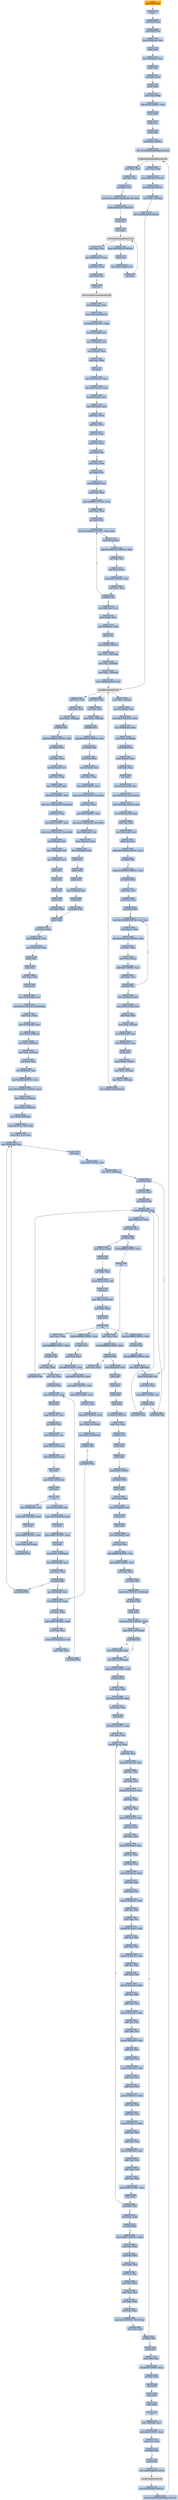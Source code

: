 digraph G {
node[shape=rectangle,style=filled,fillcolor=lightsteelblue,color=lightsteelblue]
bgcolor="transparent"
a0x00518253call_0x00518258[label="start\ncall 0x00518258",color="lightgrey",fillcolor="orange"];
a0x00518258pusha_[label="0x00518258\npusha "];
a0x00518259call_0x005182ad[label="0x00518259\ncall 0x005182ad"];
a0x005182adcall_0x00517e10[label="0x005182ad\ncall 0x00517e10"];
a0x00517e10movl_0x4esp__eax[label="0x00517e10\nmovl 0x4(%esp), %eax"];
a0x00517e14pushl_eax[label="0x00517e14\npushl %eax"];
a0x00517e15movl_0x4esp__eax[label="0x00517e15\nmovl 0x4(%esp), %eax"];
a0x00517e19pushl_eax[label="0x00517e19\npushl %eax"];
a0x00517e1acall_0x00517b10[label="0x00517e1a\ncall 0x00517b10"];
a0x00517b10pushl_ebp[label="0x00517b10\npushl %ebp"];
a0x00517b11movl_esp_ebp[label="0x00517b11\nmovl %esp, %ebp"];
a0x00517b13subl_0x18UINT8_esp[label="0x00517b13\nsubl $0x18<UINT8>, %esp"];
a0x00517b16pushl_ebx[label="0x00517b16\npushl %ebx"];
a0x00517b17pushl_esi[label="0x00517b17\npushl %esi"];
a0x00517b18pushl_edi[label="0x00517b18\npushl %edi"];
a0x00517b19pushl_0x0UINT8[label="0x00517b19\npushl $0x0<UINT8>"];
a0x00517b1bcall_GetModuleHandleA_kernel32_dll[label="0x00517b1b\ncall GetModuleHandleA@kernel32.dll"];
GetModuleHandleA_kernel32_dll[label="GetModuleHandleA@kernel32.dll",color="lightgrey",fillcolor="lightgrey"];
a0x00517b21movl_eax_edi[label="0x00517b21\nmovl %eax, %edi"];
a0x00517b23pushl_0xd440UINT32[label="0x00517b23\npushl $0xd440<UINT32>"];
a0x00517b28pushl_0x40UINT8[label="0x00517b28\npushl $0x40<UINT8>"];
a0x00517b2amovl_edi__24ebp_[label="0x00517b2a\nmovl %edi, -24(%ebp)"];
a0x00517b2dcall_LocalAlloc_kernel32_dll[label="0x00517b2d\ncall LocalAlloc@kernel32.dll"];
LocalAlloc_kernel32_dll[label="LocalAlloc@kernel32.dll",color="lightgrey",fillcolor="lightgrey"];
a0x00517b33movl_eax__4ebp_[label="0x00517b33\nmovl %eax, -4(%ebp)"];
a0x00517b36movl_0xcebp__eax[label="0x00517b36\nmovl 0xc(%ebp), %eax"];
a0x00517b39movl_0x1UINT32_ebx[label="0x00517b39\nmovl $0x1<UINT32>, %ebx"];
a0x00517b3eleal__1018eax__edx[label="0x00517b3e\nleal -1018(%eax), %edx"];
a0x00517b44movl_edx_0xcebp_[label="0x00517b44\nmovl %edx, 0xc(%ebp)"];
a0x00517b47jmp_0x00517b4c[label="0x00517b47\njmp 0x00517b4c"];
a0x00517b4cmovl__4edx__eax[label="0x00517b4c\nmovl -4(%edx), %eax"];
a0x00517b4fsubl_ebx_eax[label="0x00517b4f\nsubl %ebx, %eax"];
a0x00517b51incl_ebx[label="0x00517b51\nincl %ebx"];
a0x00517b52leal_eaxeax4__ecx[label="0x00517b52\nleal (%eax,%eax,4), %ecx"];
a0x00517b55movl_0x8edxecx8__eax[label="0x00517b55\nmovl 0x8(%edx,%ecx,8), %eax"];
a0x00517b59movl_0xcedxecx8__esi[label="0x00517b59\nmovl 0xc(%edx,%ecx,8), %esi"];
a0x00517b5dleal_edxecx8__edx[label="0x00517b5d\nleal (%edx,%ecx,8), %edx"];
a0x00517b60addl_esi_eax[label="0x00517b60\naddl %esi, %eax"];
a0x00517b62leal_esiedi__ecx[label="0x00517b62\nleal (%esi,%edi), %ecx"];
a0x00517b65addl_edi_eax[label="0x00517b65\naddl %edi, %eax"];
a0x00517b67cmpl_0x529398UINT32_ecx[label="0x00517b67\ncmpl $0x529398<UINT32>, %ecx"];
a0x00517b6dja_0x00517b49[label="0x00517b6d\nja 0x00517b49"];
a0x00517b6fcmpl_0x529398UINT32_eax[label="0x00517b6f\ncmpl $0x529398<UINT32>, %eax"];
a0x00517b74jbe_0x00517b49[label="0x00517b74\njbe 0x00517b49"];
a0x00517b76cmpl_eax_ecx[label="0x00517b76\ncmpl %eax, %ecx"];
a0x00517b78movl_ecx_esi[label="0x00517b78\nmovl %ecx, %esi"];
a0x00517b7ajae_0x00517b95[label="0x00517b7a\njae 0x00517b95"];
a0x00517b7cimull_0x19660dUINT32_esi_esi[label="0x00517b7c\nimull $0x19660d<UINT32>, %esi, %esi"];
a0x00517b82movl_ecx__ebx[label="0x00517b82\nmovl (%ecx), %ebx"];
a0x00517b84addl_0x3c6ef375UINT32_esi[label="0x00517b84\naddl $0x3c6ef375<UINT32>, %esi"];
a0x00517b8axorl_esi_ebx[label="0x00517b8a\nxorl %esi, %ebx"];
a0x00517b8cmovl_ebx_ecx_[label="0x00517b8c\nmovl %ebx, (%ecx)"];
a0x00517b8eaddl_0x4UINT8_ecx[label="0x00517b8e\naddl $0x4<UINT8>, %ecx"];
a0x00517b91cmpl_eax_ecx[label="0x00517b91\ncmpl %eax, %ecx"];
a0x00517b93jb_0x00517b7c[label="0x00517b93\njb 0x00517b7c"];
a0x00517b95movl_0xcedx__ebx[label="0x00517b95\nmovl 0xc(%edx), %ebx"];
a0x00517b98movl_ebxedi__edx[label="0x00517b98\nmovl (%ebx,%edi), %edx"];
a0x00517b9baddl_edi_ebx[label="0x00517b9b\naddl %edi, %ebx"];
a0x00517b9dmovl_edx__8ebp_[label="0x00517b9d\nmovl %edx, -8(%ebp)"];
a0x00517ba0movl_0x4ebx__esi[label="0x00517ba0\nmovl 0x4(%ebx), %esi"];
a0x00517ba3movl_0x8ebx__eax[label="0x00517ba3\nmovl 0x8(%ebx), %eax"];
a0x00517ba6pushl_esi[label="0x00517ba6\npushl %esi"];
a0x00517ba7pushl_0x40UINT8[label="0x00517ba7\npushl $0x40<UINT8>"];
a0x00517ba9movl_esi__12ebp_[label="0x00517ba9\nmovl %esi, -12(%ebp)"];
a0x00517bacmovl_eax__20ebp_[label="0x00517bac\nmovl %eax, -20(%ebp)"];
a0x00517bafcall_LocalAlloc_kernel32_dll[label="0x00517baf\ncall LocalAlloc@kernel32.dll"];
a0x00517bb5movl_eax_edi[label="0x00517bb5\nmovl %eax, %edi"];
a0x00517bb7testl_edi_edi[label="0x00517bb7\ntestl %edi, %edi"];
a0x00517bb9movl_edi__16ebp_[label="0x00517bb9\nmovl %edi, -16(%ebp)"];
a0x00517bbcje_0x00517bc6[label="0x00517bbc\nje 0x00517bc6"];
a0x00517bbecmpl_0x10000UINT32_esi[label="0x00517bbe\ncmpl $0x10000<UINT32>, %esi"];
a0x00517bc4jbe_0x00517bd7[label="0x00517bc4\njbe 0x00517bd7"];
a0x00517bd7movl_esi_ecx[label="0x00517bd7\nmovl %esi, %ecx"];
a0x00517bd9leal_0xcebx__esi[label="0x00517bd9\nleal 0xc(%ebx), %esi"];
a0x00517bdcmovl_ecx_edx[label="0x00517bdc\nmovl %ecx, %edx"];
a0x00517bdemovl__12ebp__eax[label="0x00517bde\nmovl -12(%ebp), %eax"];
a0x00517be1shrl_0x2UINT8_ecx[label="0x00517be1\nshrl $0x2<UINT8>, %ecx"];
a0x00517be4repz_movsl_ds_esi__es_edi_[label="0x00517be4\nrepz movsl %ds:(%esi), %es:(%edi)"];
a0x00517be6movl_edx_ecx[label="0x00517be6\nmovl %edx, %ecx"];
a0x00517be8andl_0x3UINT8_ecx[label="0x00517be8\nandl $0x3<UINT8>, %ecx"];
a0x00517bebrepz_movsb_ds_esi__es_edi_[label="0x00517beb\nrepz movsb %ds:(%esi), %es:(%edi)"];
a0x00517bedmovl__8ebp__esi[label="0x00517bed\nmovl -8(%ebp), %esi"];
a0x00517bf0movl__16ebp__edi[label="0x00517bf0\nmovl -16(%ebp), %edi"];
a0x00517bf3movl__4ebp__ecx[label="0x00517bf3\nmovl -4(%ebp), %ecx"];
a0x00517bf6pushl_esi[label="0x00517bf6\npushl %esi"];
a0x00517bf7pushl_ebx[label="0x00517bf7\npushl %ebx"];
a0x00517bf8pushl_eax[label="0x00517bf8\npushl %eax"];
a0x00517bf9pushl_edi[label="0x00517bf9\npushl %edi"];
a0x00517bfacall_0x005179b0[label="0x00517bfa\ncall 0x005179b0"];
a0x005179b0pushl_ebp[label="0x005179b0\npushl %ebp"];
a0x005179b1movl_esp_ebp[label="0x005179b1\nmovl %esp, %ebp"];
a0x005179b3movl_0x8ebp__eax[label="0x005179b3\nmovl 0x8(%ebp), %eax"];
a0x005179b6movl_0xcebp__edx[label="0x005179b6\nmovl 0xc(%ebp), %edx"];
a0x005179b9pushl_ebx[label="0x005179b9\npushl %ebx"];
a0x005179bapushl_esi[label="0x005179ba\npushl %esi"];
a0x005179bbmovl_ecx_esi[label="0x005179bb\nmovl %ecx, %esi"];
a0x005179bdpushl_edi[label="0x005179bd\npushl %edi"];
a0x005179bemovl_0x10ebp__ecx[label="0x005179be\nmovl 0x10(%ebp), %ecx"];
a0x005179c1movl_0xfeeUINT32_0x10ebp_[label="0x005179c1\nmovl $0xfee<UINT32>, 0x10(%ebp)"];
a0x005179c8movl_eax_esi_[label="0x005179c8\nmovl %eax, (%esi)"];
a0x005179camovl_0x14ebp__eax[label="0x005179ca\nmovl 0x14(%ebp), %eax"];
a0x005179cdmovl_edx_0x8esi_[label="0x005179cd\nmovl %edx, 0x8(%esi)"];
a0x005179d0movl_ecx_0x4esi_[label="0x005179d0\nmovl %ecx, 0x4(%esi)"];
a0x005179d3movl_eax_0xcesi_[label="0x005179d3\nmovl %eax, 0xc(%esi)"];
a0x005179d6xorl_edx_edx[label="0x005179d6\nxorl %edx, %edx"];
a0x005179d8leal_0x18esi__edi[label="0x005179d8\nleal 0x18(%esi), %edi"];
a0x005179dbmovl_0x3fbUINT32_ecx[label="0x005179db\nmovl $0x3fb<UINT32>, %ecx"];
a0x005179e0movl_0x20202020UINT32_eax[label="0x005179e0\nmovl $0x20202020<UINT32>, %eax"];
a0x005179e5movl_edx_0x14esi_[label="0x005179e5\nmovl %edx, 0x14(%esi)"];
a0x005179e8movl_edx_0x10esi_[label="0x005179e8\nmovl %edx, 0x10(%esi)"];
a0x005179ebmovl_edx_0x8ebp_[label="0x005179eb\nmovl %edx, 0x8(%ebp)"];
a0x005179eerepz_stosl_eax_es_edi_[label="0x005179ee\nrepz stosl %eax, %es:(%edi)"];
a0x005179f0stosw_ax_es_edi_[label="0x005179f0\nstosw %ax, %es:(%edi)"];
a0x005179f2movl_0x8ebp__eax[label="0x005179f2\nmovl 0x8(%ebp), %eax"];
a0x005179f5shrl_eax[label="0x005179f5\nshrl %eax"];
a0x005179f7testb_0x1UINT8_ah[label="0x005179f7\ntestb $0x1<UINT8>, %ah"];
a0x005179famovl_eax_0x8ebp_[label="0x005179fa\nmovl %eax, 0x8(%ebp)"];
a0x005179fdjne_0x00517a15[label="0x005179fd\njne 0x00517a15"];
a0x005179ffmovl_esi_ecx[label="0x005179ff\nmovl %esi, %ecx"];
a0x00517a01call_0x00517ad0[label="0x00517a01\ncall 0x00517ad0"];
a0x00517ad0movl_0x14ecx__eax[label="0x00517ad0\nmovl 0x14(%ecx), %eax"];
a0x00517ad3movl_0x8ecx__edx[label="0x00517ad3\nmovl 0x8(%ecx), %edx"];
a0x00517ad6cmpl_edx_eax[label="0x00517ad6\ncmpl %edx, %eax"];
a0x00517ad8jb_0x00517ade[label="0x00517ad8\njb 0x00517ade"];
a0x00517ademovl_ecx__edx[label="0x00517ade\nmovl (%ecx), %edx"];
a0x00517ae0pushl_ebx[label="0x00517ae0\npushl %ebx"];
a0x00517ae1xorl_ebx_ebx[label="0x00517ae1\nxorl %ebx, %ebx"];
a0x00517ae3movb_eaxedx__bl[label="0x00517ae3\nmovb (%eax,%edx), %bl"];
a0x00517ae6incl_eax[label="0x00517ae6\nincl %eax"];
a0x00517ae7movl_eax_0x14ecx_[label="0x00517ae7\nmovl %eax, 0x14(%ecx)"];
a0x00517aeamovl_ebx_eax[label="0x00517aea\nmovl %ebx, %eax"];
a0x00517aecpopl_ebx[label="0x00517aec\npopl %ebx"];
a0x00517aedret[label="0x00517aed\nret"];
a0x00517a06cmpl_0xffffffffUINT8_eax[label="0x00517a06\ncmpl $0xffffffff<UINT8>, %eax"];
a0x00517a09je_0x00517abf[label="0x00517a09\nje 0x00517abf"];
a0x00517a0forb_0xffffffffUINT8_ah[label="0x00517a0f\norb $0xffffffff<UINT8>, %ah"];
a0x00517a12movl_eax_0x8ebp_[label="0x00517a12\nmovl %eax, 0x8(%ebp)"];
a0x00517a15movb_0x8ebp__al[label="0x00517a15\nmovb 0x8(%ebp), %al"];
a0x00517a18movl_esi_ecx[label="0x00517a18\nmovl %esi, %ecx"];
a0x00517a1atestb_0x1UINT8_al[label="0x00517a1a\ntestb $0x1<UINT8>, %al"];
a0x00517a1cje_0x00517a49[label="0x00517a1c\nje 0x00517a49"];
a0x00517a1ecall_0x00517ad0[label="0x00517a1e\ncall 0x00517ad0"];
a0x00517a23movl_eax_ebx[label="0x00517a23\nmovl %eax, %ebx"];
a0x00517a25cmpl_0xffffffffUINT8_ebx[label="0x00517a25\ncmpl $0xffffffff<UINT8>, %ebx"];
a0x00517a28je_0x00517abf[label="0x00517a28\nje 0x00517abf"];
a0x00517a2emovl_ebx_edx[label="0x00517a2e\nmovl %ebx, %edx"];
a0x00517a30movl_esi_ecx[label="0x00517a30\nmovl %esi, %ecx"];
a0x00517a32call_0x00517af0[label="0x00517a32\ncall 0x00517af0"];
a0x00517af0movl_0x10ecx__eax[label="0x00517af0\nmovl 0x10(%ecx), %eax"];
a0x00517af3pushl_esi[label="0x00517af3\npushl %esi"];
a0x00517af4cmpl_0xcecx__eax[label="0x00517af4\ncmpl 0xc(%ecx), %eax"];
a0x00517af7jae_0x00517b06[label="0x00517af7\njae 0x00517b06"];
a0x00517af9movl_0x4ecx__esi[label="0x00517af9\nmovl 0x4(%ecx), %esi"];
a0x00517afcmovb_dl_esieax_[label="0x00517afc\nmovb %dl, (%esi,%eax)"];
a0x00517affmovl_0x10ecx__eax[label="0x00517aff\nmovl 0x10(%ecx), %eax"];
a0x00517b02incl_eax[label="0x00517b02\nincl %eax"];
a0x00517b03movl_eax_0x10ecx_[label="0x00517b03\nmovl %eax, 0x10(%ecx)"];
a0x00517b06popl_esi[label="0x00517b06\npopl %esi"];
a0x00517b07ret[label="0x00517b07\nret"];
a0x00517a37movl_0x10ebp__eax[label="0x00517a37\nmovl 0x10(%ebp), %eax"];
a0x00517a3amovb_bl_0x18esieax_[label="0x00517a3a\nmovb %bl, 0x18(%esi,%eax)"];
a0x00517a3eincl_eax[label="0x00517a3e\nincl %eax"];
a0x00517a3fandl_0xfffUINT32_eax[label="0x00517a3f\nandl $0xfff<UINT32>, %eax"];
a0x00517a44movl_eax_0x10ebp_[label="0x00517a44\nmovl %eax, 0x10(%ebp)"];
a0x00517a47jmp_0x005179f2[label="0x00517a47\njmp 0x005179f2"];
a0x00517a49call_0x00517ad0[label="0x00517a49\ncall 0x00517ad0"];
a0x00517a4emovl_eax_ebx[label="0x00517a4e\nmovl %eax, %ebx"];
a0x00517a50cmpl_0xffffffffUINT8_ebx[label="0x00517a50\ncmpl $0xffffffff<UINT8>, %ebx"];
a0x00517a53je_0x00517abf[label="0x00517a53\nje 0x00517abf"];
a0x00517a55movl_esi_ecx[label="0x00517a55\nmovl %esi, %ecx"];
a0x00517a57call_0x00517ad0[label="0x00517a57\ncall 0x00517ad0"];
a0x00517a5ccmpl_0xffffffffUINT8_eax[label="0x00517a5c\ncmpl $0xffffffff<UINT8>, %eax"];
a0x00517a5fje_0x00517abf[label="0x00517a5f\nje 0x00517abf"];
a0x00517a61movl_eax_ecx[label="0x00517a61\nmovl %eax, %ecx"];
a0x00517a63andl_0xfUINT8_eax[label="0x00517a63\nandl $0xf<UINT8>, %eax"];
a0x00517a66andl_0xf0UINT32_ecx[label="0x00517a66\nandl $0xf0<UINT32>, %ecx"];
a0x00517a6cmovl_0x0UINT32_edi[label="0x00517a6c\nmovl $0x0<UINT32>, %edi"];
a0x00517a71shll_0x4UINT8_ecx[label="0x00517a71\nshll $0x4<UINT8>, %ecx"];
a0x00517a74orl_ecx_ebx[label="0x00517a74\norl %ecx, %ebx"];
a0x00517a76addl_0x2UINT8_eax[label="0x00517a76\naddl $0x2<UINT8>, %eax"];
a0x00517a79movl_ebx_0xcebp_[label="0x00517a79\nmovl %ebx, 0xc(%ebp)"];
a0x00517a7cmovl_eax_0x14ebp_[label="0x00517a7c\nmovl %eax, 0x14(%ebp)"];
a0x00517a7fjs_0x005179f2[label="0x00517a7f\njs 0x005179f2"];
a0x00517a85jmp_0x00517a8a[label="0x00517a85\njmp 0x00517a8a"];
a0x00517a8aleal_ediebx__edx[label="0x00517a8a\nleal (%edi,%ebx), %edx"];
a0x00517a8dxorl_ebx_ebx[label="0x00517a8d\nxorl %ebx, %ebx"];
a0x00517a8fandl_0xfffUINT32_edx[label="0x00517a8f\nandl $0xfff<UINT32>, %edx"];
a0x00517a95movl_esi_ecx[label="0x00517a95\nmovl %esi, %ecx"];
a0x00517a97movb_0x18edxesi__bl[label="0x00517a97\nmovb 0x18(%edx,%esi), %bl"];
a0x00517a9bmovl_ebx_edx[label="0x00517a9b\nmovl %ebx, %edx"];
a0x00517a9dcall_0x00517af0[label="0x00517a9d\ncall 0x00517af0"];
a0x00517aa2movl_0x10ebp__eax[label="0x00517aa2\nmovl 0x10(%ebp), %eax"];
a0x00517aa5movb_bl_0x18esieax_[label="0x00517aa5\nmovb %bl, 0x18(%esi,%eax)"];
a0x00517aa9incl_eax[label="0x00517aa9\nincl %eax"];
a0x00517aaaandl_0xfffUINT32_eax[label="0x00517aaa\nandl $0xfff<UINT32>, %eax"];
a0x00517aafincl_edi[label="0x00517aaf\nincl %edi"];
a0x00517ab0movl_eax_0x10ebp_[label="0x00517ab0\nmovl %eax, 0x10(%ebp)"];
a0x00517ab3movl_0x14ebp__eax[label="0x00517ab3\nmovl 0x14(%ebp), %eax"];
a0x00517ab6cmpl_eax_edi[label="0x00517ab6\ncmpl %eax, %edi"];
a0x00517ab8jle_0x00517a87[label="0x00517ab8\njle 0x00517a87"];
a0x00517a87movl_0xcebp__ebx[label="0x00517a87\nmovl 0xc(%ebp), %ebx"];
a0x00517abajmp_0x005179f2[label="0x00517aba\njmp 0x005179f2"];
a0x00517adaorl_0xffffffffUINT8_eax[label="0x00517ada\norl $0xffffffff<UINT8>, %eax"];
a0x00517addret[label="0x00517add\nret"];
a0x00517abfmovl_0x10esi__eax[label="0x00517abf\nmovl 0x10(%esi), %eax"];
a0x00517ac2popl_edi[label="0x00517ac2\npopl %edi"];
a0x00517ac3popl_esi[label="0x00517ac3\npopl %esi"];
a0x00517ac4popl_ebx[label="0x00517ac4\npopl %ebx"];
a0x00517ac5popl_ebp[label="0x00517ac5\npopl %ebp"];
a0x00517ac6ret_0x10UINT16[label="0x00517ac6\nret $0x10<UINT16>"];
a0x00517bffcmpl_esi_eax[label="0x00517bff\ncmpl %esi, %eax"];
a0x00517c01je_0x00517c14[label="0x00517c01\nje 0x00517c14"];
a0x00517c14pushl_esi[label="0x00517c14\npushl %esi"];
a0x00517c15pushl_ebx[label="0x00517c15\npushl %ebx"];
a0x00517c16pushl_0x0UINT8[label="0x00517c16\npushl $0x0<UINT8>"];
a0x00517c18call_0x00517895[label="0x00517c18\ncall 0x00517895"];
a0x00517895pushl_ebp[label="0x00517895\npushl %ebp"];
a0x00517896movl_esp_ebp[label="0x00517896\nmovl %esp, %ebp"];
a0x00517898movl_0xcebp__ecx[label="0x00517898\nmovl 0xc(%ebp), %ecx"];
a0x0051789bpushl_esi[label="0x0051789b\npushl %esi"];
a0x0051789cpushl_edi[label="0x0051789c\npushl %edi"];
a0x0051789dmovl_0x8ebp__edi[label="0x0051789d\nmovl 0x8(%ebp), %edi"];
a0x005178a0movl_edi_esi[label="0x005178a0\nmovl %edi, %esi"];
a0x005178a2andl_0xffffUINT32_esi[label="0x005178a2\nandl $0xffff<UINT32>, %esi"];
a0x005178a8shrl_0x10UINT8_edi[label="0x005178a8\nshrl $0x10<UINT8>, %edi"];
a0x005178abtestl_ecx_ecx[label="0x005178ab\ntestl %ecx, %ecx"];
a0x005178adjne_0x005178b7[label="0x005178ad\njne 0x005178b7"];
a0x005178b7cmpl_0x0UINT8_0x10ebp_[label="0x005178b7\ncmpl $0x0<UINT8>, 0x10(%ebp)"];
a0x005178bbjbe_0x005179a3[label="0x005178bb\njbe 0x005179a3"];
a0x005178c1pushl_ebx[label="0x005178c1\npushl %ebx"];
a0x005178c2movl_0x15b0UINT32_edx[label="0x005178c2\nmovl $0x15b0<UINT32>, %edx"];
a0x005178c7cmpl_edx_0x10ebp_[label="0x005178c7\ncmpl %edx, 0x10(%ebp)"];
a0x005178cajae_0x005178cf[label="0x005178ca\njae 0x005178cf"];
a0x005178cfsubl_edx_0x10ebp_[label="0x005178cf\nsubl %edx, 0x10(%ebp)"];
a0x005178d2cmpl_0x10UINT8_edx[label="0x005178d2\ncmpl $0x10<UINT8>, %edx"];
a0x005178d5jl_0x00517972[label="0x005178d5\njl 0x00517972"];
a0x005178dbmovl_edx_eax[label="0x005178db\nmovl %edx, %eax"];
a0x005178ddshrl_0x4UINT8_eax[label="0x005178dd\nshrl $0x4<UINT8>, %eax"];
a0x005178e0movl_eax_ebx[label="0x005178e0\nmovl %eax, %ebx"];
a0x005178e2negl_ebx[label="0x005178e2\nnegl %ebx"];
a0x005178e4shll_0x4UINT8_ebx[label="0x005178e4\nshll $0x4<UINT8>, %ebx"];
a0x005178e7addl_ebx_edx[label="0x005178e7\naddl %ebx, %edx"];
a0x005178e9movzbl_ecx__ebx[label="0x005178e9\nmovzbl (%ecx), %ebx"];
a0x005178ecaddl_ebx_esi[label="0x005178ec\naddl %ebx, %esi"];
a0x005178eemovzbl_0x1ecx__ebx[label="0x005178ee\nmovzbl 0x1(%ecx), %ebx"];
a0x005178f2addl_esi_edi[label="0x005178f2\naddl %esi, %edi"];
a0x005178f4addl_ebx_esi[label="0x005178f4\naddl %ebx, %esi"];
a0x005178f6movzbl_0x2ecx__ebx[label="0x005178f6\nmovzbl 0x2(%ecx), %ebx"];
a0x005178faaddl_esi_edi[label="0x005178fa\naddl %esi, %edi"];
a0x005178fcaddl_ebx_esi[label="0x005178fc\naddl %ebx, %esi"];
a0x005178femovzbl_0x3ecx__ebx[label="0x005178fe\nmovzbl 0x3(%ecx), %ebx"];
a0x00517902addl_esi_edi[label="0x00517902\naddl %esi, %edi"];
a0x00517904addl_ebx_esi[label="0x00517904\naddl %ebx, %esi"];
a0x00517906movzbl_0x4ecx__ebx[label="0x00517906\nmovzbl 0x4(%ecx), %ebx"];
a0x0051790aaddl_esi_edi[label="0x0051790a\naddl %esi, %edi"];
a0x0051790caddl_ebx_esi[label="0x0051790c\naddl %ebx, %esi"];
a0x0051790emovzbl_0x5ecx__ebx[label="0x0051790e\nmovzbl 0x5(%ecx), %ebx"];
a0x00517912addl_esi_edi[label="0x00517912\naddl %esi, %edi"];
a0x00517914addl_ebx_esi[label="0x00517914\naddl %ebx, %esi"];
a0x00517916movzbl_0x6ecx__ebx[label="0x00517916\nmovzbl 0x6(%ecx), %ebx"];
a0x0051791aaddl_esi_edi[label="0x0051791a\naddl %esi, %edi"];
a0x0051791caddl_ebx_esi[label="0x0051791c\naddl %ebx, %esi"];
a0x0051791emovzbl_0x7ecx__ebx[label="0x0051791e\nmovzbl 0x7(%ecx), %ebx"];
a0x00517922addl_esi_edi[label="0x00517922\naddl %esi, %edi"];
a0x00517924addl_ebx_esi[label="0x00517924\naddl %ebx, %esi"];
a0x00517926movzbl_0x8ecx__ebx[label="0x00517926\nmovzbl 0x8(%ecx), %ebx"];
a0x0051792aaddl_esi_edi[label="0x0051792a\naddl %esi, %edi"];
a0x0051792caddl_ebx_esi[label="0x0051792c\naddl %ebx, %esi"];
a0x0051792emovzbl_0x9ecx__ebx[label="0x0051792e\nmovzbl 0x9(%ecx), %ebx"];
a0x00517932addl_esi_edi[label="0x00517932\naddl %esi, %edi"];
a0x00517934addl_ebx_esi[label="0x00517934\naddl %ebx, %esi"];
a0x00517936movzbl_0xaecx__ebx[label="0x00517936\nmovzbl 0xa(%ecx), %ebx"];
a0x0051793aaddl_esi_edi[label="0x0051793a\naddl %esi, %edi"];
a0x0051793caddl_ebx_esi[label="0x0051793c\naddl %ebx, %esi"];
a0x0051793emovzbl_0xbecx__ebx[label="0x0051793e\nmovzbl 0xb(%ecx), %ebx"];
a0x00517942addl_esi_edi[label="0x00517942\naddl %esi, %edi"];
a0x00517944addl_ebx_esi[label="0x00517944\naddl %ebx, %esi"];
a0x00517946movzbl_0xcecx__ebx[label="0x00517946\nmovzbl 0xc(%ecx), %ebx"];
a0x0051794aaddl_esi_edi[label="0x0051794a\naddl %esi, %edi"];
a0x0051794caddl_ebx_esi[label="0x0051794c\naddl %ebx, %esi"];
a0x0051794emovzbl_0xdecx__ebx[label="0x0051794e\nmovzbl 0xd(%ecx), %ebx"];
a0x00517952addl_esi_edi[label="0x00517952\naddl %esi, %edi"];
a0x00517954addl_ebx_esi[label="0x00517954\naddl %ebx, %esi"];
a0x00517956movzbl_0xeecx__ebx[label="0x00517956\nmovzbl 0xe(%ecx), %ebx"];
a0x0051795aaddl_esi_edi[label="0x0051795a\naddl %esi, %edi"];
a0x0051795caddl_ebx_esi[label="0x0051795c\naddl %ebx, %esi"];
a0x0051795emovzbl_0xfecx__ebx[label="0x0051795e\nmovzbl 0xf(%ecx), %ebx"];
a0x00517962addl_esi_edi[label="0x00517962\naddl %esi, %edi"];
a0x00517964addl_ebx_esi[label="0x00517964\naddl %ebx, %esi"];
a0x00517966addl_esi_edi[label="0x00517966\naddl %esi, %edi"];
a0x00517968addl_0x10UINT8_ecx[label="0x00517968\naddl $0x10<UINT8>, %ecx"];
a0x0051796bdecl_eax[label="0x0051796b\ndecl %eax"];
a0x0051796cjne_0x005178e9[label="0x0051796c\njne 0x005178e9"];
a0x00517972testl_edx_edx[label="0x00517972\ntestl %edx, %edx"];
a0x00517974je_0x00517981[label="0x00517974\nje 0x00517981"];
a0x00517981movl_0xfff1UINT32_ebx[label="0x00517981\nmovl $0xfff1<UINT32>, %ebx"];
a0x00517986movl_esi_eax[label="0x00517986\nmovl %esi, %eax"];
a0x00517988xorl_edx_edx[label="0x00517988\nxorl %edx, %edx"];
a0x0051798amovl_ebx_esi[label="0x0051798a\nmovl %ebx, %esi"];
a0x0051798cdivl_esi_eax[label="0x0051798c\ndivl %esi, %eax"];
a0x0051798emovl_edi_eax[label="0x0051798e\nmovl %edi, %eax"];
a0x00517990movl_edx_esi[label="0x00517990\nmovl %edx, %esi"];
a0x00517992xorl_edx_edx[label="0x00517992\nxorl %edx, %edx"];
a0x00517994divl_ebx_eax[label="0x00517994\ndivl %ebx, %eax"];
a0x00517996cmpl_0x0UINT8_0x10ebp_[label="0x00517996\ncmpl $0x0<UINT8>, 0x10(%ebp)"];
a0x0051799amovl_edx_edi[label="0x0051799a\nmovl %edx, %edi"];
a0x0051799cja_0x005178c2[label="0x0051799c\nja 0x005178c2"];
a0x005178ccmovl_0x10ebp__edx[label="0x005178cc\nmovl 0x10(%ebp), %edx"];
a0x005179a2popl_ebx[label="0x005179a2\npopl %ebx"];
a0x005179a3movl_edi_eax[label="0x005179a3\nmovl %edi, %eax"];
a0x005179a5shll_0x10UINT8_eax[label="0x005179a5\nshll $0x10<UINT8>, %eax"];
a0x005179a8orl_esi_eax[label="0x005179a8\norl %esi, %eax"];
a0x005179aapopl_edi[label="0x005179aa\npopl %edi"];
a0x005179abpopl_esi[label="0x005179ab\npopl %esi"];
a0x005179acpopl_ebp[label="0x005179ac\npopl %ebp"];
a0x005179adret[label="0x005179ad\nret"];
a0x00517c1dmovl__20ebp__ecx[label="0x00517c1d\nmovl -20(%ebp), %ecx"];
a0x00517c20addl_0xcUINT8_esp[label="0x00517c20\naddl $0xc<UINT8>, %esp"];
a0x00517c23cmpl_ecx_eax[label="0x00517c23\ncmpl %ecx, %eax"];
a0x00517c25je_0x00517c38[label="0x00517c25\nje 0x00517c38"];
a0x00517c38pushl_edi[label="0x00517c38\npushl %edi"];
a0x00517c39call_LocalFree_kernel32_dll[label="0x00517c39\ncall LocalFree@kernel32.dll"];
LocalFree_kernel32_dll[label="LocalFree@kernel32.dll",color="lightgrey",fillcolor="lightgrey"];
a0x00517c3fpushl_0x529388UINT32[label="0x00517c3f\npushl $0x529388<UINT32>"];
a0x00517c44call_GetModuleHandleA_kernel32_dll[label="0x00517c44\ncall GetModuleHandleA@kernel32.dll"];
a0x00517c4amovl_eax_esi[label="0x00517c4a\nmovl %eax, %esi"];
a0x00517c4ctestl_esi_esi[label="0x00517c4c\ntestl %esi, %esi"];
a0x00517c4ejne_0x00517c5e[label="0x00517c4e\njne 0x00517c5e"];
a0x00517c5emovl_GetProcAddress_kernel32_dll_ebx[label="0x00517c5e\nmovl GetProcAddress@kernel32.dll, %ebx"];
a0x00517c64pushl_0x529370UINT32[label="0x00517c64\npushl $0x529370<UINT32>"];
a0x00517c69pushl_esi[label="0x00517c69\npushl %esi"];
a0x00517c6acall_ebx[label="0x00517c6a\ncall %ebx"];
GetProcAddress_kernel32_dll[label="GetProcAddress@kernel32.dll",color="lightgrey",fillcolor="lightgrey"];
a0x00517c6cpushl_0x52935cUINT32[label="0x00517c6c\npushl $0x52935c<UINT32>"];
a0x00517c71pushl_esi[label="0x00517c71\npushl %esi"];
a0x00517c72movl_eax_0x0052a710[label="0x00517c72\nmovl %eax, 0x0052a710"];
a0x00517c77call_ebx[label="0x00517c77\ncall %ebx"];
a0x00517c79movl_eax_esi[label="0x00517c79\nmovl %eax, %esi"];
a0x00517c7bmovl_0x0052a710_eax[label="0x00517c7b\nmovl 0x0052a710, %eax"];
a0x00517c80testl_eax_eax[label="0x00517c80\ntestl %eax, %eax"];
a0x00517c82jne_0x00517c95[label="0x00517c82\njne 0x00517c95"];
a0x00517c95call_esi[label="0x00517c95\ncall %esi"];
GetCurrentProcess_kernel32_dll[label="GetCurrentProcess@kernel32.dll",color="lightgrey",fillcolor="lightgrey"];
a0x00517c97movl_0x8ebp__ebx[label="0x00517c97\nmovl 0x8(%ebp), %ebx"];
a0x00517c9amovl_eax_0x0052a72c[label="0x00517c9a\nmovl %eax, 0x0052a72c"];
a0x00517c9fmovl_0x3UINT32_edx[label="0x00517c9f\nmovl $0x3<UINT32>, %edx"];
a0x00517ca4movl_0xcebp__ecx[label="0x00517ca4\nmovl 0xc(%ebp), %ecx"];
a0x00517ca7movl__24ebp__esi[label="0x00517ca7\nmovl -24(%ebp), %esi"];
a0x00517caamovl__4ecx__eax[label="0x00517caa\nmovl -4(%ecx), %eax"];
a0x00517cadsubl_edx_eax[label="0x00517cad\nsubl %edx, %eax"];
a0x00517cafincl_edx[label="0x00517caf\nincl %edx"];
a0x00517cb0leal_eaxeax4__eax[label="0x00517cb0\nleal (%eax,%eax,4), %eax"];
a0x00517cb3leal_ecxeax8__eax[label="0x00517cb3\nleal (%ecx,%eax,8), %eax"];
a0x00517cb6movl_0xceax__ecx[label="0x00517cb6\nmovl 0xc(%eax), %ecx"];
a0x00517cb9movl_0x8eax__eax[label="0x00517cb9\nmovl 0x8(%eax), %eax"];
a0x00517cbcaddl_ecx_eax[label="0x00517cbc\naddl %ecx, %eax"];
a0x00517cbeaddl_esi_ecx[label="0x00517cbe\naddl %esi, %ecx"];
a0x00517cc0addl_esi_eax[label="0x00517cc0\naddl %esi, %eax"];
a0x00517cc2cmpl_ebx_ecx[label="0x00517cc2\ncmpl %ebx, %ecx"];
a0x00517cc4jae_0x00517ca4[label="0x00517cc4\njae 0x00517ca4"];
a0x00517cc6cmpl_eax_ebx[label="0x00517cc6\ncmpl %eax, %ebx"];
a0x00517cc8jae_0x00517ca4[label="0x00517cc8\njae 0x00517ca4"];
a0x00517ccaleal_0xcebx__ecx[label="0x00517cca\nleal 0xc(%ebx), %ecx"];
a0x00517ccdmovl_ebx_edx[label="0x00517ccd\nmovl %ebx, %edx"];
a0x00517ccfandl_0xfffffffcUINT8_ecx[label="0x00517ccf\nandl $0xfffffffc<UINT8>, %ecx"];
a0x00517cd2cmpl_eax_ecx[label="0x00517cd2\ncmpl %eax, %ecx"];
a0x00517cd4jae_0x00517cef[label="0x00517cd4\njae 0x00517cef"];
a0x00517cd6imull_0x19660dUINT32_edx_edx[label="0x00517cd6\nimull $0x19660d<UINT32>, %edx, %edx"];
a0x00517cdcmovl_ecx__esi[label="0x00517cdc\nmovl (%ecx), %esi"];
a0x00517cdeaddl_0x3c6ef375UINT32_edx[label="0x00517cde\naddl $0x3c6ef375<UINT32>, %edx"];
a0x00517ce4xorl_edx_esi[label="0x00517ce4\nxorl %edx, %esi"];
a0x00517ce6movl_esi_ecx_[label="0x00517ce6\nmovl %esi, (%ecx)"];
a0x00517ce8addl_0x4UINT8_ecx[label="0x00517ce8\naddl $0x4<UINT8>, %ecx"];
a0x00517cebcmpl_eax_ecx[label="0x00517ceb\ncmpl %eax, %ecx"];
a0x00517cedjb_0x00517cd6[label="0x00517ced\njb 0x00517cd6"];
a0x00517cefmovl_0x4ebx__esi[label="0x00517cef\nmovl 0x4(%ebx), %esi"];
a0x00517cf2movl_ebx__ecx[label="0x00517cf2\nmovl (%ebx), %ecx"];
a0x00517cf4movl_0x8ebx__edx[label="0x00517cf4\nmovl 0x8(%ebx), %edx"];
a0x00517cf7pushl_esi[label="0x00517cf7\npushl %esi"];
a0x00517cf8pushl_0x40UINT8[label="0x00517cf8\npushl $0x40<UINT8>"];
a0x00517cfamovl_ecx_0x8ebp_[label="0x00517cfa\nmovl %ecx, 0x8(%ebp)"];
a0x00517cfdmovl_esi__24ebp_[label="0x00517cfd\nmovl %esi, -24(%ebp)"];
a0x00517d00movl_edx__16ebp_[label="0x00517d00\nmovl %edx, -16(%ebp)"];
a0x00517d03call_LocalAlloc_kernel32_dll[label="0x00517d03\ncall LocalAlloc@kernel32.dll"];
a0x00517d09movl_eax_edi[label="0x00517d09\nmovl %eax, %edi"];
a0x00517d0btestl_edi_edi[label="0x00517d0b\ntestl %edi, %edi"];
a0x00517d0dmovl_edi__20ebp_[label="0x00517d0d\nmovl %edi, -20(%ebp)"];
a0x00517d10je_0x00517d1a[label="0x00517d10\nje 0x00517d1a"];
a0x00517d12cmpl_0x10000UINT32_esi[label="0x00517d12\ncmpl $0x10000<UINT32>, %esi"];
a0x00517d18jbe_0x00517d2b[label="0x00517d18\njbe 0x00517d2b"];
a0x00517d2bmovl_esi_ecx[label="0x00517d2b\nmovl %esi, %ecx"];
a0x00517d2dleal_0xcebx__esi[label="0x00517d2d\nleal 0xc(%ebx), %esi"];
a0x00517d30movl_ecx_eax[label="0x00517d30\nmovl %ecx, %eax"];
a0x00517d32shrl_0x2UINT8_ecx[label="0x00517d32\nshrl $0x2<UINT8>, %ecx"];
a0x00517d35repz_movsl_ds_esi__es_edi_[label="0x00517d35\nrepz movsl %ds:(%esi), %es:(%edi)"];
a0x00517d37movl_eax_ecx[label="0x00517d37\nmovl %eax, %ecx"];
a0x00517d39andl_0x3UINT8_ecx[label="0x00517d39\nandl $0x3<UINT8>, %ecx"];
a0x00517d3crepz_movsb_ds_esi__es_edi_[label="0x00517d3c\nrepz movsb %ds:(%esi), %es:(%edi)"];
a0x00517d3emovl_0x8ebp__esi[label="0x00517d3e\nmovl 0x8(%ebp), %esi"];
a0x00517d41movl__24ebp__ecx[label="0x00517d41\nmovl -24(%ebp), %ecx"];
a0x00517d44movl__20ebp__edi[label="0x00517d44\nmovl -20(%ebp), %edi"];
a0x00517d47pushl_esi[label="0x00517d47\npushl %esi"];
a0x00517d48pushl_ebx[label="0x00517d48\npushl %ebx"];
a0x00517d49pushl_ecx[label="0x00517d49\npushl %ecx"];
a0x00517d4amovl__4ebp__ecx[label="0x00517d4a\nmovl -4(%ebp), %ecx"];
a0x00517d4dpushl_edi[label="0x00517d4d\npushl %edi"];
a0x00517d4ecall_0x005179b0[label="0x00517d4e\ncall 0x005179b0"];
a0x00518253call_0x00518258 -> a0x00518258pusha_ [color="#000000"];
a0x00518258pusha_ -> a0x00518259call_0x005182ad [color="#000000"];
a0x00518259call_0x005182ad -> a0x005182adcall_0x00517e10 [color="#000000"];
a0x005182adcall_0x00517e10 -> a0x00517e10movl_0x4esp__eax [color="#000000"];
a0x00517e10movl_0x4esp__eax -> a0x00517e14pushl_eax [color="#000000"];
a0x00517e14pushl_eax -> a0x00517e15movl_0x4esp__eax [color="#000000"];
a0x00517e15movl_0x4esp__eax -> a0x00517e19pushl_eax [color="#000000"];
a0x00517e19pushl_eax -> a0x00517e1acall_0x00517b10 [color="#000000"];
a0x00517e1acall_0x00517b10 -> a0x00517b10pushl_ebp [color="#000000"];
a0x00517b10pushl_ebp -> a0x00517b11movl_esp_ebp [color="#000000"];
a0x00517b11movl_esp_ebp -> a0x00517b13subl_0x18UINT8_esp [color="#000000"];
a0x00517b13subl_0x18UINT8_esp -> a0x00517b16pushl_ebx [color="#000000"];
a0x00517b16pushl_ebx -> a0x00517b17pushl_esi [color="#000000"];
a0x00517b17pushl_esi -> a0x00517b18pushl_edi [color="#000000"];
a0x00517b18pushl_edi -> a0x00517b19pushl_0x0UINT8 [color="#000000"];
a0x00517b19pushl_0x0UINT8 -> a0x00517b1bcall_GetModuleHandleA_kernel32_dll [color="#000000"];
a0x00517b1bcall_GetModuleHandleA_kernel32_dll -> GetModuleHandleA_kernel32_dll [color="#000000"];
GetModuleHandleA_kernel32_dll -> a0x00517b21movl_eax_edi [color="#000000"];
a0x00517b21movl_eax_edi -> a0x00517b23pushl_0xd440UINT32 [color="#000000"];
a0x00517b23pushl_0xd440UINT32 -> a0x00517b28pushl_0x40UINT8 [color="#000000"];
a0x00517b28pushl_0x40UINT8 -> a0x00517b2amovl_edi__24ebp_ [color="#000000"];
a0x00517b2amovl_edi__24ebp_ -> a0x00517b2dcall_LocalAlloc_kernel32_dll [color="#000000"];
a0x00517b2dcall_LocalAlloc_kernel32_dll -> LocalAlloc_kernel32_dll [color="#000000"];
LocalAlloc_kernel32_dll -> a0x00517b33movl_eax__4ebp_ [color="#000000"];
a0x00517b33movl_eax__4ebp_ -> a0x00517b36movl_0xcebp__eax [color="#000000"];
a0x00517b36movl_0xcebp__eax -> a0x00517b39movl_0x1UINT32_ebx [color="#000000"];
a0x00517b39movl_0x1UINT32_ebx -> a0x00517b3eleal__1018eax__edx [color="#000000"];
a0x00517b3eleal__1018eax__edx -> a0x00517b44movl_edx_0xcebp_ [color="#000000"];
a0x00517b44movl_edx_0xcebp_ -> a0x00517b47jmp_0x00517b4c [color="#000000"];
a0x00517b47jmp_0x00517b4c -> a0x00517b4cmovl__4edx__eax [color="#000000"];
a0x00517b4cmovl__4edx__eax -> a0x00517b4fsubl_ebx_eax [color="#000000"];
a0x00517b4fsubl_ebx_eax -> a0x00517b51incl_ebx [color="#000000"];
a0x00517b51incl_ebx -> a0x00517b52leal_eaxeax4__ecx [color="#000000"];
a0x00517b52leal_eaxeax4__ecx -> a0x00517b55movl_0x8edxecx8__eax [color="#000000"];
a0x00517b55movl_0x8edxecx8__eax -> a0x00517b59movl_0xcedxecx8__esi [color="#000000"];
a0x00517b59movl_0xcedxecx8__esi -> a0x00517b5dleal_edxecx8__edx [color="#000000"];
a0x00517b5dleal_edxecx8__edx -> a0x00517b60addl_esi_eax [color="#000000"];
a0x00517b60addl_esi_eax -> a0x00517b62leal_esiedi__ecx [color="#000000"];
a0x00517b62leal_esiedi__ecx -> a0x00517b65addl_edi_eax [color="#000000"];
a0x00517b65addl_edi_eax -> a0x00517b67cmpl_0x529398UINT32_ecx [color="#000000"];
a0x00517b67cmpl_0x529398UINT32_ecx -> a0x00517b6dja_0x00517b49 [color="#000000"];
a0x00517b6dja_0x00517b49 -> a0x00517b6fcmpl_0x529398UINT32_eax [color="#000000",label="F"];
a0x00517b6fcmpl_0x529398UINT32_eax -> a0x00517b74jbe_0x00517b49 [color="#000000"];
a0x00517b74jbe_0x00517b49 -> a0x00517b76cmpl_eax_ecx [color="#000000",label="F"];
a0x00517b76cmpl_eax_ecx -> a0x00517b78movl_ecx_esi [color="#000000"];
a0x00517b78movl_ecx_esi -> a0x00517b7ajae_0x00517b95 [color="#000000"];
a0x00517b7ajae_0x00517b95 -> a0x00517b7cimull_0x19660dUINT32_esi_esi [color="#000000",label="F"];
a0x00517b7cimull_0x19660dUINT32_esi_esi -> a0x00517b82movl_ecx__ebx [color="#000000"];
a0x00517b82movl_ecx__ebx -> a0x00517b84addl_0x3c6ef375UINT32_esi [color="#000000"];
a0x00517b84addl_0x3c6ef375UINT32_esi -> a0x00517b8axorl_esi_ebx [color="#000000"];
a0x00517b8axorl_esi_ebx -> a0x00517b8cmovl_ebx_ecx_ [color="#000000"];
a0x00517b8cmovl_ebx_ecx_ -> a0x00517b8eaddl_0x4UINT8_ecx [color="#000000"];
a0x00517b8eaddl_0x4UINT8_ecx -> a0x00517b91cmpl_eax_ecx [color="#000000"];
a0x00517b91cmpl_eax_ecx -> a0x00517b93jb_0x00517b7c [color="#000000"];
a0x00517b93jb_0x00517b7c -> a0x00517b7cimull_0x19660dUINT32_esi_esi [color="#000000",label="T"];
a0x00517b93jb_0x00517b7c -> a0x00517b95movl_0xcedx__ebx [color="#000000",label="F"];
a0x00517b95movl_0xcedx__ebx -> a0x00517b98movl_ebxedi__edx [color="#000000"];
a0x00517b98movl_ebxedi__edx -> a0x00517b9baddl_edi_ebx [color="#000000"];
a0x00517b9baddl_edi_ebx -> a0x00517b9dmovl_edx__8ebp_ [color="#000000"];
a0x00517b9dmovl_edx__8ebp_ -> a0x00517ba0movl_0x4ebx__esi [color="#000000"];
a0x00517ba0movl_0x4ebx__esi -> a0x00517ba3movl_0x8ebx__eax [color="#000000"];
a0x00517ba3movl_0x8ebx__eax -> a0x00517ba6pushl_esi [color="#000000"];
a0x00517ba6pushl_esi -> a0x00517ba7pushl_0x40UINT8 [color="#000000"];
a0x00517ba7pushl_0x40UINT8 -> a0x00517ba9movl_esi__12ebp_ [color="#000000"];
a0x00517ba9movl_esi__12ebp_ -> a0x00517bacmovl_eax__20ebp_ [color="#000000"];
a0x00517bacmovl_eax__20ebp_ -> a0x00517bafcall_LocalAlloc_kernel32_dll [color="#000000"];
a0x00517bafcall_LocalAlloc_kernel32_dll -> LocalAlloc_kernel32_dll [color="#000000"];
LocalAlloc_kernel32_dll -> a0x00517bb5movl_eax_edi [color="#000000"];
a0x00517bb5movl_eax_edi -> a0x00517bb7testl_edi_edi [color="#000000"];
a0x00517bb7testl_edi_edi -> a0x00517bb9movl_edi__16ebp_ [color="#000000"];
a0x00517bb9movl_edi__16ebp_ -> a0x00517bbcje_0x00517bc6 [color="#000000"];
a0x00517bbcje_0x00517bc6 -> a0x00517bbecmpl_0x10000UINT32_esi [color="#000000",label="F"];
a0x00517bbecmpl_0x10000UINT32_esi -> a0x00517bc4jbe_0x00517bd7 [color="#000000"];
a0x00517bc4jbe_0x00517bd7 -> a0x00517bd7movl_esi_ecx [color="#000000",label="T"];
a0x00517bd7movl_esi_ecx -> a0x00517bd9leal_0xcebx__esi [color="#000000"];
a0x00517bd9leal_0xcebx__esi -> a0x00517bdcmovl_ecx_edx [color="#000000"];
a0x00517bdcmovl_ecx_edx -> a0x00517bdemovl__12ebp__eax [color="#000000"];
a0x00517bdemovl__12ebp__eax -> a0x00517be1shrl_0x2UINT8_ecx [color="#000000"];
a0x00517be1shrl_0x2UINT8_ecx -> a0x00517be4repz_movsl_ds_esi__es_edi_ [color="#000000"];
a0x00517be4repz_movsl_ds_esi__es_edi_ -> a0x00517be6movl_edx_ecx [color="#000000"];
a0x00517be6movl_edx_ecx -> a0x00517be8andl_0x3UINT8_ecx [color="#000000"];
a0x00517be8andl_0x3UINT8_ecx -> a0x00517bebrepz_movsb_ds_esi__es_edi_ [color="#000000"];
a0x00517bebrepz_movsb_ds_esi__es_edi_ -> a0x00517bedmovl__8ebp__esi [color="#000000"];
a0x00517bedmovl__8ebp__esi -> a0x00517bf0movl__16ebp__edi [color="#000000"];
a0x00517bf0movl__16ebp__edi -> a0x00517bf3movl__4ebp__ecx [color="#000000"];
a0x00517bf3movl__4ebp__ecx -> a0x00517bf6pushl_esi [color="#000000"];
a0x00517bf6pushl_esi -> a0x00517bf7pushl_ebx [color="#000000"];
a0x00517bf7pushl_ebx -> a0x00517bf8pushl_eax [color="#000000"];
a0x00517bf8pushl_eax -> a0x00517bf9pushl_edi [color="#000000"];
a0x00517bf9pushl_edi -> a0x00517bfacall_0x005179b0 [color="#000000"];
a0x00517bfacall_0x005179b0 -> a0x005179b0pushl_ebp [color="#000000"];
a0x005179b0pushl_ebp -> a0x005179b1movl_esp_ebp [color="#000000"];
a0x005179b1movl_esp_ebp -> a0x005179b3movl_0x8ebp__eax [color="#000000"];
a0x005179b3movl_0x8ebp__eax -> a0x005179b6movl_0xcebp__edx [color="#000000"];
a0x005179b6movl_0xcebp__edx -> a0x005179b9pushl_ebx [color="#000000"];
a0x005179b9pushl_ebx -> a0x005179bapushl_esi [color="#000000"];
a0x005179bapushl_esi -> a0x005179bbmovl_ecx_esi [color="#000000"];
a0x005179bbmovl_ecx_esi -> a0x005179bdpushl_edi [color="#000000"];
a0x005179bdpushl_edi -> a0x005179bemovl_0x10ebp__ecx [color="#000000"];
a0x005179bemovl_0x10ebp__ecx -> a0x005179c1movl_0xfeeUINT32_0x10ebp_ [color="#000000"];
a0x005179c1movl_0xfeeUINT32_0x10ebp_ -> a0x005179c8movl_eax_esi_ [color="#000000"];
a0x005179c8movl_eax_esi_ -> a0x005179camovl_0x14ebp__eax [color="#000000"];
a0x005179camovl_0x14ebp__eax -> a0x005179cdmovl_edx_0x8esi_ [color="#000000"];
a0x005179cdmovl_edx_0x8esi_ -> a0x005179d0movl_ecx_0x4esi_ [color="#000000"];
a0x005179d0movl_ecx_0x4esi_ -> a0x005179d3movl_eax_0xcesi_ [color="#000000"];
a0x005179d3movl_eax_0xcesi_ -> a0x005179d6xorl_edx_edx [color="#000000"];
a0x005179d6xorl_edx_edx -> a0x005179d8leal_0x18esi__edi [color="#000000"];
a0x005179d8leal_0x18esi__edi -> a0x005179dbmovl_0x3fbUINT32_ecx [color="#000000"];
a0x005179dbmovl_0x3fbUINT32_ecx -> a0x005179e0movl_0x20202020UINT32_eax [color="#000000"];
a0x005179e0movl_0x20202020UINT32_eax -> a0x005179e5movl_edx_0x14esi_ [color="#000000"];
a0x005179e5movl_edx_0x14esi_ -> a0x005179e8movl_edx_0x10esi_ [color="#000000"];
a0x005179e8movl_edx_0x10esi_ -> a0x005179ebmovl_edx_0x8ebp_ [color="#000000"];
a0x005179ebmovl_edx_0x8ebp_ -> a0x005179eerepz_stosl_eax_es_edi_ [color="#000000"];
a0x005179eerepz_stosl_eax_es_edi_ -> a0x005179f0stosw_ax_es_edi_ [color="#000000"];
a0x005179f0stosw_ax_es_edi_ -> a0x005179f2movl_0x8ebp__eax [color="#000000"];
a0x005179f2movl_0x8ebp__eax -> a0x005179f5shrl_eax [color="#000000"];
a0x005179f5shrl_eax -> a0x005179f7testb_0x1UINT8_ah [color="#000000"];
a0x005179f7testb_0x1UINT8_ah -> a0x005179famovl_eax_0x8ebp_ [color="#000000"];
a0x005179famovl_eax_0x8ebp_ -> a0x005179fdjne_0x00517a15 [color="#000000"];
a0x005179fdjne_0x00517a15 -> a0x005179ffmovl_esi_ecx [color="#000000",label="F"];
a0x005179ffmovl_esi_ecx -> a0x00517a01call_0x00517ad0 [color="#000000"];
a0x00517a01call_0x00517ad0 -> a0x00517ad0movl_0x14ecx__eax [color="#000000"];
a0x00517ad0movl_0x14ecx__eax -> a0x00517ad3movl_0x8ecx__edx [color="#000000"];
a0x00517ad3movl_0x8ecx__edx -> a0x00517ad6cmpl_edx_eax [color="#000000"];
a0x00517ad6cmpl_edx_eax -> a0x00517ad8jb_0x00517ade [color="#000000"];
a0x00517ad8jb_0x00517ade -> a0x00517ademovl_ecx__edx [color="#000000",label="T"];
a0x00517ademovl_ecx__edx -> a0x00517ae0pushl_ebx [color="#000000"];
a0x00517ae0pushl_ebx -> a0x00517ae1xorl_ebx_ebx [color="#000000"];
a0x00517ae1xorl_ebx_ebx -> a0x00517ae3movb_eaxedx__bl [color="#000000"];
a0x00517ae3movb_eaxedx__bl -> a0x00517ae6incl_eax [color="#000000"];
a0x00517ae6incl_eax -> a0x00517ae7movl_eax_0x14ecx_ [color="#000000"];
a0x00517ae7movl_eax_0x14ecx_ -> a0x00517aeamovl_ebx_eax [color="#000000"];
a0x00517aeamovl_ebx_eax -> a0x00517aecpopl_ebx [color="#000000"];
a0x00517aecpopl_ebx -> a0x00517aedret [color="#000000"];
a0x00517aedret -> a0x00517a06cmpl_0xffffffffUINT8_eax [color="#000000"];
a0x00517a06cmpl_0xffffffffUINT8_eax -> a0x00517a09je_0x00517abf [color="#000000"];
a0x00517a09je_0x00517abf -> a0x00517a0forb_0xffffffffUINT8_ah [color="#000000",label="F"];
a0x00517a0forb_0xffffffffUINT8_ah -> a0x00517a12movl_eax_0x8ebp_ [color="#000000"];
a0x00517a12movl_eax_0x8ebp_ -> a0x00517a15movb_0x8ebp__al [color="#000000"];
a0x00517a15movb_0x8ebp__al -> a0x00517a18movl_esi_ecx [color="#000000"];
a0x00517a18movl_esi_ecx -> a0x00517a1atestb_0x1UINT8_al [color="#000000"];
a0x00517a1atestb_0x1UINT8_al -> a0x00517a1cje_0x00517a49 [color="#000000"];
a0x00517a1cje_0x00517a49 -> a0x00517a1ecall_0x00517ad0 [color="#000000",label="F"];
a0x00517a1ecall_0x00517ad0 -> a0x00517ad0movl_0x14ecx__eax [color="#000000"];
a0x00517aedret -> a0x00517a23movl_eax_ebx [color="#000000"];
a0x00517a23movl_eax_ebx -> a0x00517a25cmpl_0xffffffffUINT8_ebx [color="#000000"];
a0x00517a25cmpl_0xffffffffUINT8_ebx -> a0x00517a28je_0x00517abf [color="#000000"];
a0x00517a28je_0x00517abf -> a0x00517a2emovl_ebx_edx [color="#000000",label="F"];
a0x00517a2emovl_ebx_edx -> a0x00517a30movl_esi_ecx [color="#000000"];
a0x00517a30movl_esi_ecx -> a0x00517a32call_0x00517af0 [color="#000000"];
a0x00517a32call_0x00517af0 -> a0x00517af0movl_0x10ecx__eax [color="#000000"];
a0x00517af0movl_0x10ecx__eax -> a0x00517af3pushl_esi [color="#000000"];
a0x00517af3pushl_esi -> a0x00517af4cmpl_0xcecx__eax [color="#000000"];
a0x00517af4cmpl_0xcecx__eax -> a0x00517af7jae_0x00517b06 [color="#000000"];
a0x00517af7jae_0x00517b06 -> a0x00517af9movl_0x4ecx__esi [color="#000000",label="F"];
a0x00517af9movl_0x4ecx__esi -> a0x00517afcmovb_dl_esieax_ [color="#000000"];
a0x00517afcmovb_dl_esieax_ -> a0x00517affmovl_0x10ecx__eax [color="#000000"];
a0x00517affmovl_0x10ecx__eax -> a0x00517b02incl_eax [color="#000000"];
a0x00517b02incl_eax -> a0x00517b03movl_eax_0x10ecx_ [color="#000000"];
a0x00517b03movl_eax_0x10ecx_ -> a0x00517b06popl_esi [color="#000000"];
a0x00517b06popl_esi -> a0x00517b07ret [color="#000000"];
a0x00517b07ret -> a0x00517a37movl_0x10ebp__eax [color="#000000"];
a0x00517a37movl_0x10ebp__eax -> a0x00517a3amovb_bl_0x18esieax_ [color="#000000"];
a0x00517a3amovb_bl_0x18esieax_ -> a0x00517a3eincl_eax [color="#000000"];
a0x00517a3eincl_eax -> a0x00517a3fandl_0xfffUINT32_eax [color="#000000"];
a0x00517a3fandl_0xfffUINT32_eax -> a0x00517a44movl_eax_0x10ebp_ [color="#000000"];
a0x00517a44movl_eax_0x10ebp_ -> a0x00517a47jmp_0x005179f2 [color="#000000"];
a0x00517a47jmp_0x005179f2 -> a0x005179f2movl_0x8ebp__eax [color="#000000"];
a0x005179fdjne_0x00517a15 -> a0x00517a15movb_0x8ebp__al [color="#000000",label="T"];
a0x00517a1cje_0x00517a49 -> a0x00517a49call_0x00517ad0 [color="#000000",label="T"];
a0x00517a49call_0x00517ad0 -> a0x00517ad0movl_0x14ecx__eax [color="#000000"];
a0x00517aedret -> a0x00517a4emovl_eax_ebx [color="#000000"];
a0x00517a4emovl_eax_ebx -> a0x00517a50cmpl_0xffffffffUINT8_ebx [color="#000000"];
a0x00517a50cmpl_0xffffffffUINT8_ebx -> a0x00517a53je_0x00517abf [color="#000000"];
a0x00517a53je_0x00517abf -> a0x00517a55movl_esi_ecx [color="#000000",label="F"];
a0x00517a55movl_esi_ecx -> a0x00517a57call_0x00517ad0 [color="#000000"];
a0x00517a57call_0x00517ad0 -> a0x00517ad0movl_0x14ecx__eax [color="#000000"];
a0x00517aedret -> a0x00517a5ccmpl_0xffffffffUINT8_eax [color="#000000"];
a0x00517a5ccmpl_0xffffffffUINT8_eax -> a0x00517a5fje_0x00517abf [color="#000000"];
a0x00517a5fje_0x00517abf -> a0x00517a61movl_eax_ecx [color="#000000",label="F"];
a0x00517a61movl_eax_ecx -> a0x00517a63andl_0xfUINT8_eax [color="#000000"];
a0x00517a63andl_0xfUINT8_eax -> a0x00517a66andl_0xf0UINT32_ecx [color="#000000"];
a0x00517a66andl_0xf0UINT32_ecx -> a0x00517a6cmovl_0x0UINT32_edi [color="#000000"];
a0x00517a6cmovl_0x0UINT32_edi -> a0x00517a71shll_0x4UINT8_ecx [color="#000000"];
a0x00517a71shll_0x4UINT8_ecx -> a0x00517a74orl_ecx_ebx [color="#000000"];
a0x00517a74orl_ecx_ebx -> a0x00517a76addl_0x2UINT8_eax [color="#000000"];
a0x00517a76addl_0x2UINT8_eax -> a0x00517a79movl_ebx_0xcebp_ [color="#000000"];
a0x00517a79movl_ebx_0xcebp_ -> a0x00517a7cmovl_eax_0x14ebp_ [color="#000000"];
a0x00517a7cmovl_eax_0x14ebp_ -> a0x00517a7fjs_0x005179f2 [color="#000000"];
a0x00517a7fjs_0x005179f2 -> a0x00517a85jmp_0x00517a8a [color="#000000",label="F"];
a0x00517a85jmp_0x00517a8a -> a0x00517a8aleal_ediebx__edx [color="#000000"];
a0x00517a8aleal_ediebx__edx -> a0x00517a8dxorl_ebx_ebx [color="#000000"];
a0x00517a8dxorl_ebx_ebx -> a0x00517a8fandl_0xfffUINT32_edx [color="#000000"];
a0x00517a8fandl_0xfffUINT32_edx -> a0x00517a95movl_esi_ecx [color="#000000"];
a0x00517a95movl_esi_ecx -> a0x00517a97movb_0x18edxesi__bl [color="#000000"];
a0x00517a97movb_0x18edxesi__bl -> a0x00517a9bmovl_ebx_edx [color="#000000"];
a0x00517a9bmovl_ebx_edx -> a0x00517a9dcall_0x00517af0 [color="#000000"];
a0x00517a9dcall_0x00517af0 -> a0x00517af0movl_0x10ecx__eax [color="#000000"];
a0x00517b07ret -> a0x00517aa2movl_0x10ebp__eax [color="#000000"];
a0x00517aa2movl_0x10ebp__eax -> a0x00517aa5movb_bl_0x18esieax_ [color="#000000"];
a0x00517aa5movb_bl_0x18esieax_ -> a0x00517aa9incl_eax [color="#000000"];
a0x00517aa9incl_eax -> a0x00517aaaandl_0xfffUINT32_eax [color="#000000"];
a0x00517aaaandl_0xfffUINT32_eax -> a0x00517aafincl_edi [color="#000000"];
a0x00517aafincl_edi -> a0x00517ab0movl_eax_0x10ebp_ [color="#000000"];
a0x00517ab0movl_eax_0x10ebp_ -> a0x00517ab3movl_0x14ebp__eax [color="#000000"];
a0x00517ab3movl_0x14ebp__eax -> a0x00517ab6cmpl_eax_edi [color="#000000"];
a0x00517ab6cmpl_eax_edi -> a0x00517ab8jle_0x00517a87 [color="#000000"];
a0x00517ab8jle_0x00517a87 -> a0x00517a87movl_0xcebp__ebx [color="#000000",label="T"];
a0x00517a87movl_0xcebp__ebx -> a0x00517a8aleal_ediebx__edx [color="#000000"];
a0x00517ab8jle_0x00517a87 -> a0x00517abajmp_0x005179f2 [color="#000000",label="F"];
a0x00517abajmp_0x005179f2 -> a0x005179f2movl_0x8ebp__eax [color="#000000"];
a0x00517ad8jb_0x00517ade -> a0x00517adaorl_0xffffffffUINT8_eax [color="#000000",label="F"];
a0x00517adaorl_0xffffffffUINT8_eax -> a0x00517addret [color="#000000"];
a0x00517addret -> a0x00517a4emovl_eax_ebx [color="#000000"];
a0x00517a53je_0x00517abf -> a0x00517abfmovl_0x10esi__eax [color="#000000",label="T"];
a0x00517abfmovl_0x10esi__eax -> a0x00517ac2popl_edi [color="#000000"];
a0x00517ac2popl_edi -> a0x00517ac3popl_esi [color="#000000"];
a0x00517ac3popl_esi -> a0x00517ac4popl_ebx [color="#000000"];
a0x00517ac4popl_ebx -> a0x00517ac5popl_ebp [color="#000000"];
a0x00517ac5popl_ebp -> a0x00517ac6ret_0x10UINT16 [color="#000000"];
a0x00517ac6ret_0x10UINT16 -> a0x00517bffcmpl_esi_eax [color="#000000"];
a0x00517bffcmpl_esi_eax -> a0x00517c01je_0x00517c14 [color="#000000"];
a0x00517c01je_0x00517c14 -> a0x00517c14pushl_esi [color="#000000",label="T"];
a0x00517c14pushl_esi -> a0x00517c15pushl_ebx [color="#000000"];
a0x00517c15pushl_ebx -> a0x00517c16pushl_0x0UINT8 [color="#000000"];
a0x00517c16pushl_0x0UINT8 -> a0x00517c18call_0x00517895 [color="#000000"];
a0x00517c18call_0x00517895 -> a0x00517895pushl_ebp [color="#000000"];
a0x00517895pushl_ebp -> a0x00517896movl_esp_ebp [color="#000000"];
a0x00517896movl_esp_ebp -> a0x00517898movl_0xcebp__ecx [color="#000000"];
a0x00517898movl_0xcebp__ecx -> a0x0051789bpushl_esi [color="#000000"];
a0x0051789bpushl_esi -> a0x0051789cpushl_edi [color="#000000"];
a0x0051789cpushl_edi -> a0x0051789dmovl_0x8ebp__edi [color="#000000"];
a0x0051789dmovl_0x8ebp__edi -> a0x005178a0movl_edi_esi [color="#000000"];
a0x005178a0movl_edi_esi -> a0x005178a2andl_0xffffUINT32_esi [color="#000000"];
a0x005178a2andl_0xffffUINT32_esi -> a0x005178a8shrl_0x10UINT8_edi [color="#000000"];
a0x005178a8shrl_0x10UINT8_edi -> a0x005178abtestl_ecx_ecx [color="#000000"];
a0x005178abtestl_ecx_ecx -> a0x005178adjne_0x005178b7 [color="#000000"];
a0x005178adjne_0x005178b7 -> a0x005178b7cmpl_0x0UINT8_0x10ebp_ [color="#000000",label="T"];
a0x005178b7cmpl_0x0UINT8_0x10ebp_ -> a0x005178bbjbe_0x005179a3 [color="#000000"];
a0x005178bbjbe_0x005179a3 -> a0x005178c1pushl_ebx [color="#000000",label="F"];
a0x005178c1pushl_ebx -> a0x005178c2movl_0x15b0UINT32_edx [color="#000000"];
a0x005178c2movl_0x15b0UINT32_edx -> a0x005178c7cmpl_edx_0x10ebp_ [color="#000000"];
a0x005178c7cmpl_edx_0x10ebp_ -> a0x005178cajae_0x005178cf [color="#000000"];
a0x005178cajae_0x005178cf -> a0x005178cfsubl_edx_0x10ebp_ [color="#000000",label="T"];
a0x005178cfsubl_edx_0x10ebp_ -> a0x005178d2cmpl_0x10UINT8_edx [color="#000000"];
a0x005178d2cmpl_0x10UINT8_edx -> a0x005178d5jl_0x00517972 [color="#000000"];
a0x005178d5jl_0x00517972 -> a0x005178dbmovl_edx_eax [color="#000000",label="F"];
a0x005178dbmovl_edx_eax -> a0x005178ddshrl_0x4UINT8_eax [color="#000000"];
a0x005178ddshrl_0x4UINT8_eax -> a0x005178e0movl_eax_ebx [color="#000000"];
a0x005178e0movl_eax_ebx -> a0x005178e2negl_ebx [color="#000000"];
a0x005178e2negl_ebx -> a0x005178e4shll_0x4UINT8_ebx [color="#000000"];
a0x005178e4shll_0x4UINT8_ebx -> a0x005178e7addl_ebx_edx [color="#000000"];
a0x005178e7addl_ebx_edx -> a0x005178e9movzbl_ecx__ebx [color="#000000"];
a0x005178e9movzbl_ecx__ebx -> a0x005178ecaddl_ebx_esi [color="#000000"];
a0x005178ecaddl_ebx_esi -> a0x005178eemovzbl_0x1ecx__ebx [color="#000000"];
a0x005178eemovzbl_0x1ecx__ebx -> a0x005178f2addl_esi_edi [color="#000000"];
a0x005178f2addl_esi_edi -> a0x005178f4addl_ebx_esi [color="#000000"];
a0x005178f4addl_ebx_esi -> a0x005178f6movzbl_0x2ecx__ebx [color="#000000"];
a0x005178f6movzbl_0x2ecx__ebx -> a0x005178faaddl_esi_edi [color="#000000"];
a0x005178faaddl_esi_edi -> a0x005178fcaddl_ebx_esi [color="#000000"];
a0x005178fcaddl_ebx_esi -> a0x005178femovzbl_0x3ecx__ebx [color="#000000"];
a0x005178femovzbl_0x3ecx__ebx -> a0x00517902addl_esi_edi [color="#000000"];
a0x00517902addl_esi_edi -> a0x00517904addl_ebx_esi [color="#000000"];
a0x00517904addl_ebx_esi -> a0x00517906movzbl_0x4ecx__ebx [color="#000000"];
a0x00517906movzbl_0x4ecx__ebx -> a0x0051790aaddl_esi_edi [color="#000000"];
a0x0051790aaddl_esi_edi -> a0x0051790caddl_ebx_esi [color="#000000"];
a0x0051790caddl_ebx_esi -> a0x0051790emovzbl_0x5ecx__ebx [color="#000000"];
a0x0051790emovzbl_0x5ecx__ebx -> a0x00517912addl_esi_edi [color="#000000"];
a0x00517912addl_esi_edi -> a0x00517914addl_ebx_esi [color="#000000"];
a0x00517914addl_ebx_esi -> a0x00517916movzbl_0x6ecx__ebx [color="#000000"];
a0x00517916movzbl_0x6ecx__ebx -> a0x0051791aaddl_esi_edi [color="#000000"];
a0x0051791aaddl_esi_edi -> a0x0051791caddl_ebx_esi [color="#000000"];
a0x0051791caddl_ebx_esi -> a0x0051791emovzbl_0x7ecx__ebx [color="#000000"];
a0x0051791emovzbl_0x7ecx__ebx -> a0x00517922addl_esi_edi [color="#000000"];
a0x00517922addl_esi_edi -> a0x00517924addl_ebx_esi [color="#000000"];
a0x00517924addl_ebx_esi -> a0x00517926movzbl_0x8ecx__ebx [color="#000000"];
a0x00517926movzbl_0x8ecx__ebx -> a0x0051792aaddl_esi_edi [color="#000000"];
a0x0051792aaddl_esi_edi -> a0x0051792caddl_ebx_esi [color="#000000"];
a0x0051792caddl_ebx_esi -> a0x0051792emovzbl_0x9ecx__ebx [color="#000000"];
a0x0051792emovzbl_0x9ecx__ebx -> a0x00517932addl_esi_edi [color="#000000"];
a0x00517932addl_esi_edi -> a0x00517934addl_ebx_esi [color="#000000"];
a0x00517934addl_ebx_esi -> a0x00517936movzbl_0xaecx__ebx [color="#000000"];
a0x00517936movzbl_0xaecx__ebx -> a0x0051793aaddl_esi_edi [color="#000000"];
a0x0051793aaddl_esi_edi -> a0x0051793caddl_ebx_esi [color="#000000"];
a0x0051793caddl_ebx_esi -> a0x0051793emovzbl_0xbecx__ebx [color="#000000"];
a0x0051793emovzbl_0xbecx__ebx -> a0x00517942addl_esi_edi [color="#000000"];
a0x00517942addl_esi_edi -> a0x00517944addl_ebx_esi [color="#000000"];
a0x00517944addl_ebx_esi -> a0x00517946movzbl_0xcecx__ebx [color="#000000"];
a0x00517946movzbl_0xcecx__ebx -> a0x0051794aaddl_esi_edi [color="#000000"];
a0x0051794aaddl_esi_edi -> a0x0051794caddl_ebx_esi [color="#000000"];
a0x0051794caddl_ebx_esi -> a0x0051794emovzbl_0xdecx__ebx [color="#000000"];
a0x0051794emovzbl_0xdecx__ebx -> a0x00517952addl_esi_edi [color="#000000"];
a0x00517952addl_esi_edi -> a0x00517954addl_ebx_esi [color="#000000"];
a0x00517954addl_ebx_esi -> a0x00517956movzbl_0xeecx__ebx [color="#000000"];
a0x00517956movzbl_0xeecx__ebx -> a0x0051795aaddl_esi_edi [color="#000000"];
a0x0051795aaddl_esi_edi -> a0x0051795caddl_ebx_esi [color="#000000"];
a0x0051795caddl_ebx_esi -> a0x0051795emovzbl_0xfecx__ebx [color="#000000"];
a0x0051795emovzbl_0xfecx__ebx -> a0x00517962addl_esi_edi [color="#000000"];
a0x00517962addl_esi_edi -> a0x00517964addl_ebx_esi [color="#000000"];
a0x00517964addl_ebx_esi -> a0x00517966addl_esi_edi [color="#000000"];
a0x00517966addl_esi_edi -> a0x00517968addl_0x10UINT8_ecx [color="#000000"];
a0x00517968addl_0x10UINT8_ecx -> a0x0051796bdecl_eax [color="#000000"];
a0x0051796bdecl_eax -> a0x0051796cjne_0x005178e9 [color="#000000"];
a0x0051796cjne_0x005178e9 -> a0x005178e9movzbl_ecx__ebx [color="#000000",label="T"];
a0x0051796cjne_0x005178e9 -> a0x00517972testl_edx_edx [color="#000000",label="F"];
a0x00517972testl_edx_edx -> a0x00517974je_0x00517981 [color="#000000"];
a0x00517974je_0x00517981 -> a0x00517981movl_0xfff1UINT32_ebx [color="#000000",label="T"];
a0x00517981movl_0xfff1UINT32_ebx -> a0x00517986movl_esi_eax [color="#000000"];
a0x00517986movl_esi_eax -> a0x00517988xorl_edx_edx [color="#000000"];
a0x00517988xorl_edx_edx -> a0x0051798amovl_ebx_esi [color="#000000"];
a0x0051798amovl_ebx_esi -> a0x0051798cdivl_esi_eax [color="#000000"];
a0x0051798cdivl_esi_eax -> a0x0051798emovl_edi_eax [color="#000000"];
a0x0051798emovl_edi_eax -> a0x00517990movl_edx_esi [color="#000000"];
a0x00517990movl_edx_esi -> a0x00517992xorl_edx_edx [color="#000000"];
a0x00517992xorl_edx_edx -> a0x00517994divl_ebx_eax [color="#000000"];
a0x00517994divl_ebx_eax -> a0x00517996cmpl_0x0UINT8_0x10ebp_ [color="#000000"];
a0x00517996cmpl_0x0UINT8_0x10ebp_ -> a0x0051799amovl_edx_edi [color="#000000"];
a0x0051799amovl_edx_edi -> a0x0051799cja_0x005178c2 [color="#000000"];
a0x0051799cja_0x005178c2 -> a0x005178c2movl_0x15b0UINT32_edx [color="#000000",label="T"];
a0x005178cajae_0x005178cf -> a0x005178ccmovl_0x10ebp__edx [color="#000000",label="F"];
a0x005178ccmovl_0x10ebp__edx -> a0x005178cfsubl_edx_0x10ebp_ [color="#000000"];
a0x0051799cja_0x005178c2 -> a0x005179a2popl_ebx [color="#000000",label="F"];
a0x005179a2popl_ebx -> a0x005179a3movl_edi_eax [color="#000000"];
a0x005179a3movl_edi_eax -> a0x005179a5shll_0x10UINT8_eax [color="#000000"];
a0x005179a5shll_0x10UINT8_eax -> a0x005179a8orl_esi_eax [color="#000000"];
a0x005179a8orl_esi_eax -> a0x005179aapopl_edi [color="#000000"];
a0x005179aapopl_edi -> a0x005179abpopl_esi [color="#000000"];
a0x005179abpopl_esi -> a0x005179acpopl_ebp [color="#000000"];
a0x005179acpopl_ebp -> a0x005179adret [color="#000000"];
a0x005179adret -> a0x00517c1dmovl__20ebp__ecx [color="#000000"];
a0x00517c1dmovl__20ebp__ecx -> a0x00517c20addl_0xcUINT8_esp [color="#000000"];
a0x00517c20addl_0xcUINT8_esp -> a0x00517c23cmpl_ecx_eax [color="#000000"];
a0x00517c23cmpl_ecx_eax -> a0x00517c25je_0x00517c38 [color="#000000"];
a0x00517c25je_0x00517c38 -> a0x00517c38pushl_edi [color="#000000",label="T"];
a0x00517c38pushl_edi -> a0x00517c39call_LocalFree_kernel32_dll [color="#000000"];
a0x00517c39call_LocalFree_kernel32_dll -> LocalFree_kernel32_dll [color="#000000"];
LocalFree_kernel32_dll -> a0x00517c3fpushl_0x529388UINT32 [color="#000000"];
a0x00517c3fpushl_0x529388UINT32 -> a0x00517c44call_GetModuleHandleA_kernel32_dll [color="#000000"];
a0x00517c44call_GetModuleHandleA_kernel32_dll -> GetModuleHandleA_kernel32_dll [color="#000000"];
GetModuleHandleA_kernel32_dll -> a0x00517c4amovl_eax_esi [color="#000000"];
a0x00517c4amovl_eax_esi -> a0x00517c4ctestl_esi_esi [color="#000000"];
a0x00517c4ctestl_esi_esi -> a0x00517c4ejne_0x00517c5e [color="#000000"];
a0x00517c4ejne_0x00517c5e -> a0x00517c5emovl_GetProcAddress_kernel32_dll_ebx [color="#000000",label="T"];
a0x00517c5emovl_GetProcAddress_kernel32_dll_ebx -> a0x00517c64pushl_0x529370UINT32 [color="#000000"];
a0x00517c64pushl_0x529370UINT32 -> a0x00517c69pushl_esi [color="#000000"];
a0x00517c69pushl_esi -> a0x00517c6acall_ebx [color="#000000"];
a0x00517c6acall_ebx -> GetProcAddress_kernel32_dll [color="#000000"];
GetProcAddress_kernel32_dll -> a0x00517c6cpushl_0x52935cUINT32 [color="#000000"];
a0x00517c6cpushl_0x52935cUINT32 -> a0x00517c71pushl_esi [color="#000000"];
a0x00517c71pushl_esi -> a0x00517c72movl_eax_0x0052a710 [color="#000000"];
a0x00517c72movl_eax_0x0052a710 -> a0x00517c77call_ebx [color="#000000"];
a0x00517c77call_ebx -> GetProcAddress_kernel32_dll [color="#000000"];
GetProcAddress_kernel32_dll -> a0x00517c79movl_eax_esi [color="#000000"];
a0x00517c79movl_eax_esi -> a0x00517c7bmovl_0x0052a710_eax [color="#000000"];
a0x00517c7bmovl_0x0052a710_eax -> a0x00517c80testl_eax_eax [color="#000000"];
a0x00517c80testl_eax_eax -> a0x00517c82jne_0x00517c95 [color="#000000"];
a0x00517c82jne_0x00517c95 -> a0x00517c95call_esi [color="#000000",label="T"];
a0x00517c95call_esi -> GetCurrentProcess_kernel32_dll [color="#000000"];
GetCurrentProcess_kernel32_dll -> a0x00517c97movl_0x8ebp__ebx [color="#000000"];
a0x00517c97movl_0x8ebp__ebx -> a0x00517c9amovl_eax_0x0052a72c [color="#000000"];
a0x00517c9amovl_eax_0x0052a72c -> a0x00517c9fmovl_0x3UINT32_edx [color="#000000"];
a0x00517c9fmovl_0x3UINT32_edx -> a0x00517ca4movl_0xcebp__ecx [color="#000000"];
a0x00517ca4movl_0xcebp__ecx -> a0x00517ca7movl__24ebp__esi [color="#000000"];
a0x00517ca7movl__24ebp__esi -> a0x00517caamovl__4ecx__eax [color="#000000"];
a0x00517caamovl__4ecx__eax -> a0x00517cadsubl_edx_eax [color="#000000"];
a0x00517cadsubl_edx_eax -> a0x00517cafincl_edx [color="#000000"];
a0x00517cafincl_edx -> a0x00517cb0leal_eaxeax4__eax [color="#000000"];
a0x00517cb0leal_eaxeax4__eax -> a0x00517cb3leal_ecxeax8__eax [color="#000000"];
a0x00517cb3leal_ecxeax8__eax -> a0x00517cb6movl_0xceax__ecx [color="#000000"];
a0x00517cb6movl_0xceax__ecx -> a0x00517cb9movl_0x8eax__eax [color="#000000"];
a0x00517cb9movl_0x8eax__eax -> a0x00517cbcaddl_ecx_eax [color="#000000"];
a0x00517cbcaddl_ecx_eax -> a0x00517cbeaddl_esi_ecx [color="#000000"];
a0x00517cbeaddl_esi_ecx -> a0x00517cc0addl_esi_eax [color="#000000"];
a0x00517cc0addl_esi_eax -> a0x00517cc2cmpl_ebx_ecx [color="#000000"];
a0x00517cc2cmpl_ebx_ecx -> a0x00517cc4jae_0x00517ca4 [color="#000000"];
a0x00517cc4jae_0x00517ca4 -> a0x00517cc6cmpl_eax_ebx [color="#000000",label="F"];
a0x00517cc6cmpl_eax_ebx -> a0x00517cc8jae_0x00517ca4 [color="#000000"];
a0x00517cc8jae_0x00517ca4 -> a0x00517ccaleal_0xcebx__ecx [color="#000000",label="F"];
a0x00517ccaleal_0xcebx__ecx -> a0x00517ccdmovl_ebx_edx [color="#000000"];
a0x00517ccdmovl_ebx_edx -> a0x00517ccfandl_0xfffffffcUINT8_ecx [color="#000000"];
a0x00517ccfandl_0xfffffffcUINT8_ecx -> a0x00517cd2cmpl_eax_ecx [color="#000000"];
a0x00517cd2cmpl_eax_ecx -> a0x00517cd4jae_0x00517cef [color="#000000"];
a0x00517cd4jae_0x00517cef -> a0x00517cd6imull_0x19660dUINT32_edx_edx [color="#000000",label="F"];
a0x00517cd6imull_0x19660dUINT32_edx_edx -> a0x00517cdcmovl_ecx__esi [color="#000000"];
a0x00517cdcmovl_ecx__esi -> a0x00517cdeaddl_0x3c6ef375UINT32_edx [color="#000000"];
a0x00517cdeaddl_0x3c6ef375UINT32_edx -> a0x00517ce4xorl_edx_esi [color="#000000"];
a0x00517ce4xorl_edx_esi -> a0x00517ce6movl_esi_ecx_ [color="#000000"];
a0x00517ce6movl_esi_ecx_ -> a0x00517ce8addl_0x4UINT8_ecx [color="#000000"];
a0x00517ce8addl_0x4UINT8_ecx -> a0x00517cebcmpl_eax_ecx [color="#000000"];
a0x00517cebcmpl_eax_ecx -> a0x00517cedjb_0x00517cd6 [color="#000000"];
a0x00517cedjb_0x00517cd6 -> a0x00517cd6imull_0x19660dUINT32_edx_edx [color="#000000",label="T"];
a0x00517cedjb_0x00517cd6 -> a0x00517cefmovl_0x4ebx__esi [color="#000000",label="F"];
a0x00517cefmovl_0x4ebx__esi -> a0x00517cf2movl_ebx__ecx [color="#000000"];
a0x00517cf2movl_ebx__ecx -> a0x00517cf4movl_0x8ebx__edx [color="#000000"];
a0x00517cf4movl_0x8ebx__edx -> a0x00517cf7pushl_esi [color="#000000"];
a0x00517cf7pushl_esi -> a0x00517cf8pushl_0x40UINT8 [color="#000000"];
a0x00517cf8pushl_0x40UINT8 -> a0x00517cfamovl_ecx_0x8ebp_ [color="#000000"];
a0x00517cfamovl_ecx_0x8ebp_ -> a0x00517cfdmovl_esi__24ebp_ [color="#000000"];
a0x00517cfdmovl_esi__24ebp_ -> a0x00517d00movl_edx__16ebp_ [color="#000000"];
a0x00517d00movl_edx__16ebp_ -> a0x00517d03call_LocalAlloc_kernel32_dll [color="#000000"];
a0x00517d03call_LocalAlloc_kernel32_dll -> LocalAlloc_kernel32_dll [color="#000000"];
LocalAlloc_kernel32_dll -> a0x00517d09movl_eax_edi [color="#000000"];
a0x00517d09movl_eax_edi -> a0x00517d0btestl_edi_edi [color="#000000"];
a0x00517d0btestl_edi_edi -> a0x00517d0dmovl_edi__20ebp_ [color="#000000"];
a0x00517d0dmovl_edi__20ebp_ -> a0x00517d10je_0x00517d1a [color="#000000"];
a0x00517d10je_0x00517d1a -> a0x00517d12cmpl_0x10000UINT32_esi [color="#000000",label="F"];
a0x00517d12cmpl_0x10000UINT32_esi -> a0x00517d18jbe_0x00517d2b [color="#000000"];
a0x00517d18jbe_0x00517d2b -> a0x00517d2bmovl_esi_ecx [color="#000000",label="T"];
a0x00517d2bmovl_esi_ecx -> a0x00517d2dleal_0xcebx__esi [color="#000000"];
a0x00517d2dleal_0xcebx__esi -> a0x00517d30movl_ecx_eax [color="#000000"];
a0x00517d30movl_ecx_eax -> a0x00517d32shrl_0x2UINT8_ecx [color="#000000"];
a0x00517d32shrl_0x2UINT8_ecx -> a0x00517d35repz_movsl_ds_esi__es_edi_ [color="#000000"];
a0x00517d35repz_movsl_ds_esi__es_edi_ -> a0x00517d37movl_eax_ecx [color="#000000"];
a0x00517d37movl_eax_ecx -> a0x00517d39andl_0x3UINT8_ecx [color="#000000"];
a0x00517d39andl_0x3UINT8_ecx -> a0x00517d3crepz_movsb_ds_esi__es_edi_ [color="#000000"];
a0x00517d3crepz_movsb_ds_esi__es_edi_ -> a0x00517d3emovl_0x8ebp__esi [color="#000000"];
a0x00517d3emovl_0x8ebp__esi -> a0x00517d41movl__24ebp__ecx [color="#000000"];
a0x00517d41movl__24ebp__ecx -> a0x00517d44movl__20ebp__edi [color="#000000"];
a0x00517d44movl__20ebp__edi -> a0x00517d47pushl_esi [color="#000000"];
a0x00517d47pushl_esi -> a0x00517d48pushl_ebx [color="#000000"];
a0x00517d48pushl_ebx -> a0x00517d49pushl_ecx [color="#000000"];
a0x00517d49pushl_ecx -> a0x00517d4amovl__4ebp__ecx [color="#000000"];
a0x00517d4amovl__4ebp__ecx -> a0x00517d4dpushl_edi [color="#000000"];
a0x00517d4dpushl_edi -> a0x00517d4ecall_0x005179b0 [color="#000000"];
a0x00517d4ecall_0x005179b0 -> a0x005179b0pushl_ebp [color="#000000"];
}
